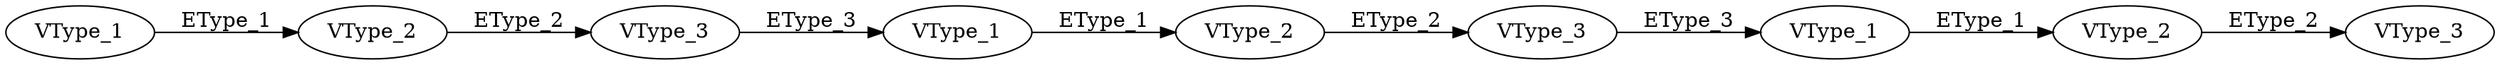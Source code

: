 digraph N3_M3_k8_view0 {
 rankdir="LR";
 1 [label="VType_1"];
 2 [label="VType_2"];
 3 [label="VType_3"];
 4 [label="VType_1"];
 5 [label="VType_2"];
 6 [label="VType_3"];
 7 [label="VType_1"];
 8 [label="VType_2"];
 9 [label="VType_3"];

 1 -> 2 [label="EType_1"];
 2 -> 3 [label="EType_2"];
 3 -> 4 [label="EType_3"];
 4 -> 5 [label="EType_1"];
 5 -> 6 [label="EType_2"];
 6 -> 7 [label="EType_3"];
 7 -> 8 [label="EType_1"];
 8 -> 9 [label="EType_2"];
}
